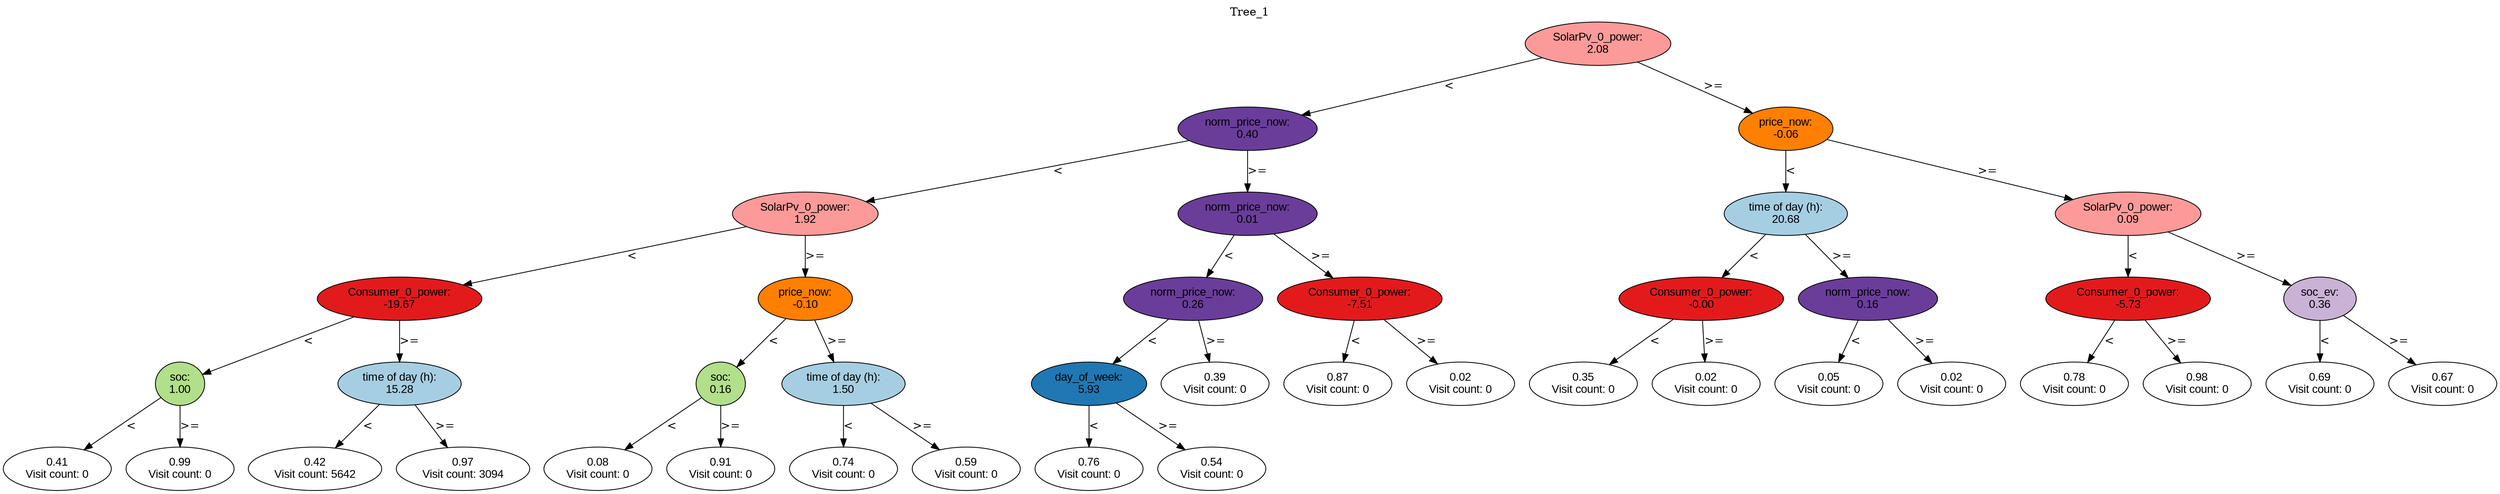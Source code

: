 digraph BST {
    node [fontname="Arial" style=filled colorscheme=paired12];
    0 [ label = "SolarPv_0_power:
2.08" fillcolor=5];
    1 [ label = "norm_price_now:
0.40" fillcolor=10];
    2 [ label = "SolarPv_0_power:
1.92" fillcolor=5];
    3 [ label = "Consumer_0_power:
-19.67" fillcolor=6];
    4 [ label = "soc:
1.00" fillcolor=3];
    5 [ label = "0.41
Visit count: 0" fillcolor=white];
    6 [ label = "0.99
Visit count: 0" fillcolor=white];
    7 [ label = "time of day (h):
15.28" fillcolor=1];
    8 [ label = "0.42
Visit count: 5642" fillcolor=white];
    9 [ label = "0.97
Visit count: 3094" fillcolor=white];
    10 [ label = "price_now:
-0.10" fillcolor=8];
    11 [ label = "soc:
0.16" fillcolor=3];
    12 [ label = "0.08
Visit count: 0" fillcolor=white];
    13 [ label = "0.91
Visit count: 0" fillcolor=white];
    14 [ label = "time of day (h):
1.50" fillcolor=1];
    15 [ label = "0.74
Visit count: 0" fillcolor=white];
    16 [ label = "0.59
Visit count: 0" fillcolor=white];
    17 [ label = "norm_price_now:
0.01" fillcolor=10];
    18 [ label = "norm_price_now:
0.26" fillcolor=10];
    19 [ label = "day_of_week:
5.93" fillcolor=2];
    20 [ label = "0.76
Visit count: 0" fillcolor=white];
    21 [ label = "0.54
Visit count: 0" fillcolor=white];
    22 [ label = "0.39
Visit count: 0" fillcolor=white];
    23 [ label = "Consumer_0_power:
-7.51" fillcolor=6];
    24 [ label = "0.87
Visit count: 0" fillcolor=white];
    25 [ label = "0.02
Visit count: 0" fillcolor=white];
    26 [ label = "price_now:
-0.06" fillcolor=8];
    27 [ label = "time of day (h):
20.68" fillcolor=1];
    28 [ label = "Consumer_0_power:
-0.00" fillcolor=6];
    29 [ label = "0.35
Visit count: 0" fillcolor=white];
    30 [ label = "0.02
Visit count: 0" fillcolor=white];
    31 [ label = "norm_price_now:
0.16" fillcolor=10];
    32 [ label = "0.05
Visit count: 0" fillcolor=white];
    33 [ label = "0.02
Visit count: 0" fillcolor=white];
    34 [ label = "SolarPv_0_power:
0.09" fillcolor=5];
    35 [ label = "Consumer_0_power:
-5.73" fillcolor=6];
    36 [ label = "0.78
Visit count: 0" fillcolor=white];
    37 [ label = "0.98
Visit count: 0" fillcolor=white];
    38 [ label = "soc_ev:
0.36" fillcolor=9];
    39 [ label = "0.69
Visit count: 0" fillcolor=white];
    40 [ label = "0.67
Visit count: 0" fillcolor=white];

    0  -> 1[ label = "<"];
    0  -> 26[ label = ">="];
    1  -> 2[ label = "<"];
    1  -> 17[ label = ">="];
    2  -> 3[ label = "<"];
    2  -> 10[ label = ">="];
    3  -> 4[ label = "<"];
    3  -> 7[ label = ">="];
    4  -> 5[ label = "<"];
    4  -> 6[ label = ">="];
    7  -> 8[ label = "<"];
    7  -> 9[ label = ">="];
    10  -> 11[ label = "<"];
    10  -> 14[ label = ">="];
    11  -> 12[ label = "<"];
    11  -> 13[ label = ">="];
    14  -> 15[ label = "<"];
    14  -> 16[ label = ">="];
    17  -> 18[ label = "<"];
    17  -> 23[ label = ">="];
    18  -> 19[ label = "<"];
    18  -> 22[ label = ">="];
    19  -> 20[ label = "<"];
    19  -> 21[ label = ">="];
    23  -> 24[ label = "<"];
    23  -> 25[ label = ">="];
    26  -> 27[ label = "<"];
    26  -> 34[ label = ">="];
    27  -> 28[ label = "<"];
    27  -> 31[ label = ">="];
    28  -> 29[ label = "<"];
    28  -> 30[ label = ">="];
    31  -> 32[ label = "<"];
    31  -> 33[ label = ">="];
    34  -> 35[ label = "<"];
    34  -> 38[ label = ">="];
    35  -> 36[ label = "<"];
    35  -> 37[ label = ">="];
    38  -> 39[ label = "<"];
    38  -> 40[ label = ">="];

    labelloc="t";
    label="Tree_1";
}